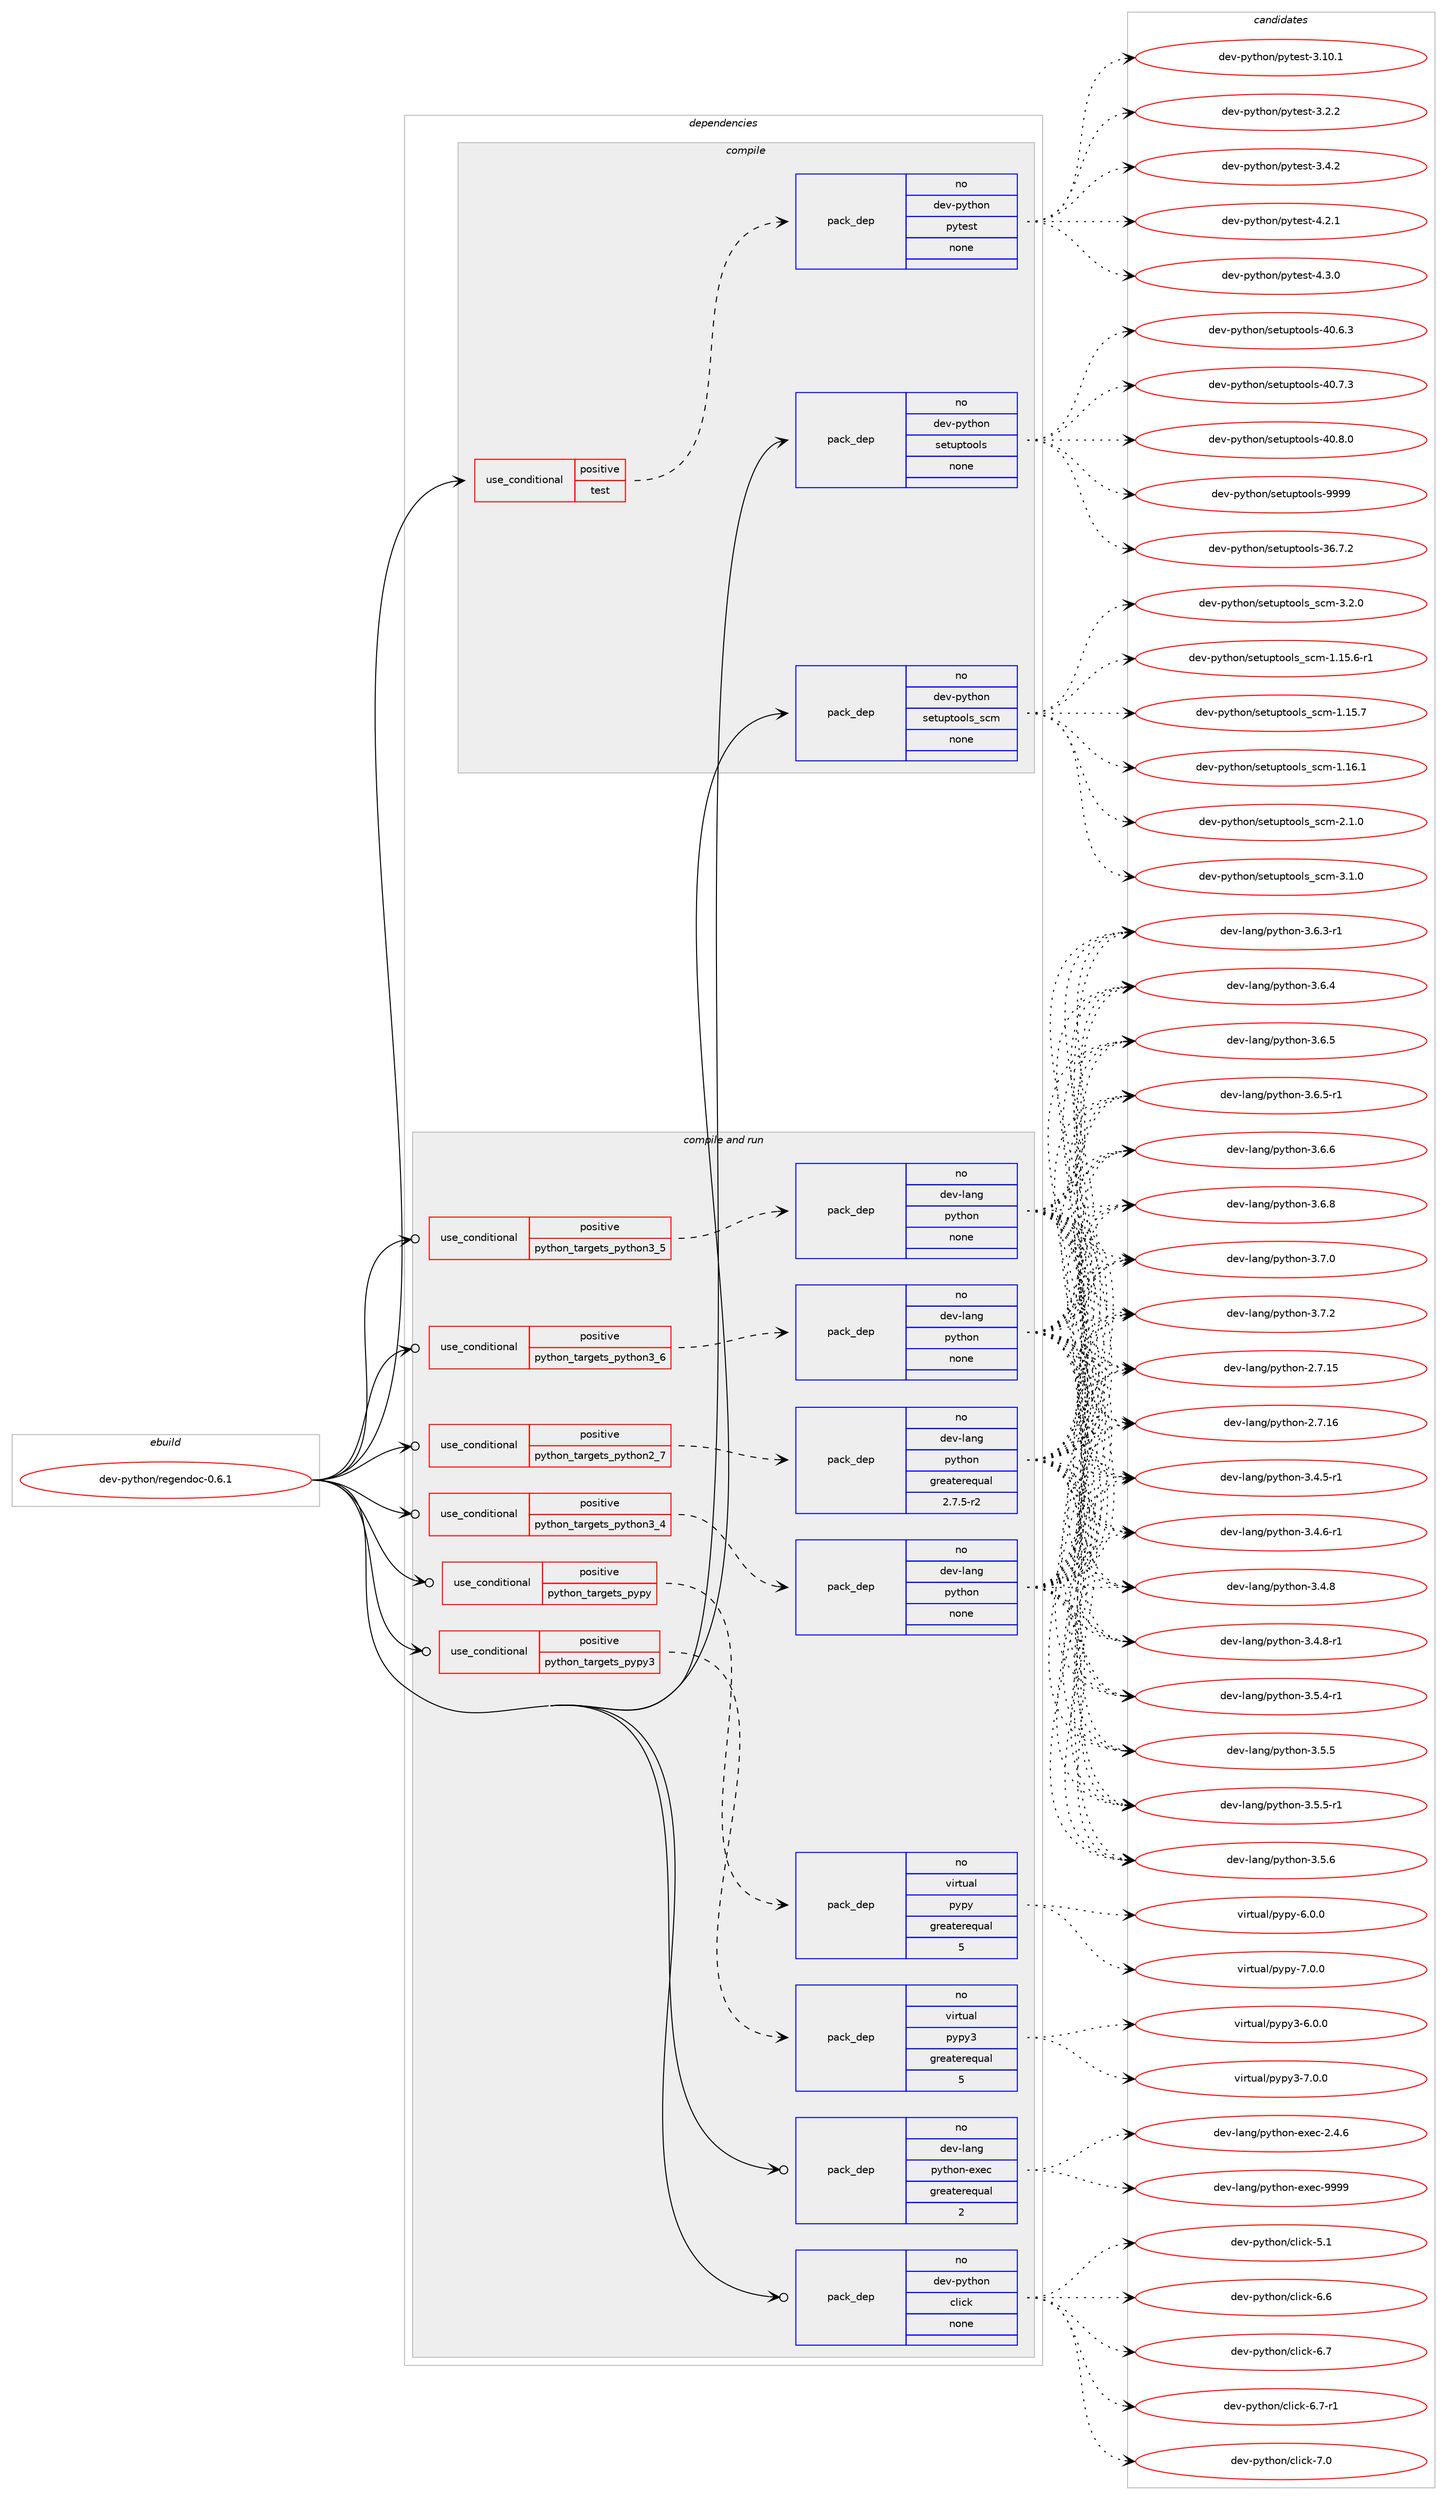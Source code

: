 digraph prolog {

# *************
# Graph options
# *************

newrank=true;
concentrate=true;
compound=true;
graph [rankdir=LR,fontname=Helvetica,fontsize=10,ranksep=1.5];#, ranksep=2.5, nodesep=0.2];
edge  [arrowhead=vee];
node  [fontname=Helvetica,fontsize=10];

# **********
# The ebuild
# **********

subgraph cluster_leftcol {
color=gray;
rank=same;
label=<<i>ebuild</i>>;
id [label="dev-python/regendoc-0.6.1", color=red, width=4, href="../dev-python/regendoc-0.6.1.svg"];
}

# ****************
# The dependencies
# ****************

subgraph cluster_midcol {
color=gray;
label=<<i>dependencies</i>>;
subgraph cluster_compile {
fillcolor="#eeeeee";
style=filled;
label=<<i>compile</i>>;
subgraph cond383686 {
dependency1438625 [label=<<TABLE BORDER="0" CELLBORDER="1" CELLSPACING="0" CELLPADDING="4"><TR><TD ROWSPAN="3" CELLPADDING="10">use_conditional</TD></TR><TR><TD>positive</TD></TR><TR><TD>test</TD></TR></TABLE>>, shape=none, color=red];
subgraph pack1031579 {
dependency1438626 [label=<<TABLE BORDER="0" CELLBORDER="1" CELLSPACING="0" CELLPADDING="4" WIDTH="220"><TR><TD ROWSPAN="6" CELLPADDING="30">pack_dep</TD></TR><TR><TD WIDTH="110">no</TD></TR><TR><TD>dev-python</TD></TR><TR><TD>pytest</TD></TR><TR><TD>none</TD></TR><TR><TD></TD></TR></TABLE>>, shape=none, color=blue];
}
dependency1438625:e -> dependency1438626:w [weight=20,style="dashed",arrowhead="vee"];
}
id:e -> dependency1438625:w [weight=20,style="solid",arrowhead="vee"];
subgraph pack1031580 {
dependency1438627 [label=<<TABLE BORDER="0" CELLBORDER="1" CELLSPACING="0" CELLPADDING="4" WIDTH="220"><TR><TD ROWSPAN="6" CELLPADDING="30">pack_dep</TD></TR><TR><TD WIDTH="110">no</TD></TR><TR><TD>dev-python</TD></TR><TR><TD>setuptools</TD></TR><TR><TD>none</TD></TR><TR><TD></TD></TR></TABLE>>, shape=none, color=blue];
}
id:e -> dependency1438627:w [weight=20,style="solid",arrowhead="vee"];
subgraph pack1031581 {
dependency1438628 [label=<<TABLE BORDER="0" CELLBORDER="1" CELLSPACING="0" CELLPADDING="4" WIDTH="220"><TR><TD ROWSPAN="6" CELLPADDING="30">pack_dep</TD></TR><TR><TD WIDTH="110">no</TD></TR><TR><TD>dev-python</TD></TR><TR><TD>setuptools_scm</TD></TR><TR><TD>none</TD></TR><TR><TD></TD></TR></TABLE>>, shape=none, color=blue];
}
id:e -> dependency1438628:w [weight=20,style="solid",arrowhead="vee"];
}
subgraph cluster_compileandrun {
fillcolor="#eeeeee";
style=filled;
label=<<i>compile and run</i>>;
subgraph cond383687 {
dependency1438629 [label=<<TABLE BORDER="0" CELLBORDER="1" CELLSPACING="0" CELLPADDING="4"><TR><TD ROWSPAN="3" CELLPADDING="10">use_conditional</TD></TR><TR><TD>positive</TD></TR><TR><TD>python_targets_pypy</TD></TR></TABLE>>, shape=none, color=red];
subgraph pack1031582 {
dependency1438630 [label=<<TABLE BORDER="0" CELLBORDER="1" CELLSPACING="0" CELLPADDING="4" WIDTH="220"><TR><TD ROWSPAN="6" CELLPADDING="30">pack_dep</TD></TR><TR><TD WIDTH="110">no</TD></TR><TR><TD>virtual</TD></TR><TR><TD>pypy</TD></TR><TR><TD>greaterequal</TD></TR><TR><TD>5</TD></TR></TABLE>>, shape=none, color=blue];
}
dependency1438629:e -> dependency1438630:w [weight=20,style="dashed",arrowhead="vee"];
}
id:e -> dependency1438629:w [weight=20,style="solid",arrowhead="odotvee"];
subgraph cond383688 {
dependency1438631 [label=<<TABLE BORDER="0" CELLBORDER="1" CELLSPACING="0" CELLPADDING="4"><TR><TD ROWSPAN="3" CELLPADDING="10">use_conditional</TD></TR><TR><TD>positive</TD></TR><TR><TD>python_targets_pypy3</TD></TR></TABLE>>, shape=none, color=red];
subgraph pack1031583 {
dependency1438632 [label=<<TABLE BORDER="0" CELLBORDER="1" CELLSPACING="0" CELLPADDING="4" WIDTH="220"><TR><TD ROWSPAN="6" CELLPADDING="30">pack_dep</TD></TR><TR><TD WIDTH="110">no</TD></TR><TR><TD>virtual</TD></TR><TR><TD>pypy3</TD></TR><TR><TD>greaterequal</TD></TR><TR><TD>5</TD></TR></TABLE>>, shape=none, color=blue];
}
dependency1438631:e -> dependency1438632:w [weight=20,style="dashed",arrowhead="vee"];
}
id:e -> dependency1438631:w [weight=20,style="solid",arrowhead="odotvee"];
subgraph cond383689 {
dependency1438633 [label=<<TABLE BORDER="0" CELLBORDER="1" CELLSPACING="0" CELLPADDING="4"><TR><TD ROWSPAN="3" CELLPADDING="10">use_conditional</TD></TR><TR><TD>positive</TD></TR><TR><TD>python_targets_python2_7</TD></TR></TABLE>>, shape=none, color=red];
subgraph pack1031584 {
dependency1438634 [label=<<TABLE BORDER="0" CELLBORDER="1" CELLSPACING="0" CELLPADDING="4" WIDTH="220"><TR><TD ROWSPAN="6" CELLPADDING="30">pack_dep</TD></TR><TR><TD WIDTH="110">no</TD></TR><TR><TD>dev-lang</TD></TR><TR><TD>python</TD></TR><TR><TD>greaterequal</TD></TR><TR><TD>2.7.5-r2</TD></TR></TABLE>>, shape=none, color=blue];
}
dependency1438633:e -> dependency1438634:w [weight=20,style="dashed",arrowhead="vee"];
}
id:e -> dependency1438633:w [weight=20,style="solid",arrowhead="odotvee"];
subgraph cond383690 {
dependency1438635 [label=<<TABLE BORDER="0" CELLBORDER="1" CELLSPACING="0" CELLPADDING="4"><TR><TD ROWSPAN="3" CELLPADDING="10">use_conditional</TD></TR><TR><TD>positive</TD></TR><TR><TD>python_targets_python3_4</TD></TR></TABLE>>, shape=none, color=red];
subgraph pack1031585 {
dependency1438636 [label=<<TABLE BORDER="0" CELLBORDER="1" CELLSPACING="0" CELLPADDING="4" WIDTH="220"><TR><TD ROWSPAN="6" CELLPADDING="30">pack_dep</TD></TR><TR><TD WIDTH="110">no</TD></TR><TR><TD>dev-lang</TD></TR><TR><TD>python</TD></TR><TR><TD>none</TD></TR><TR><TD></TD></TR></TABLE>>, shape=none, color=blue];
}
dependency1438635:e -> dependency1438636:w [weight=20,style="dashed",arrowhead="vee"];
}
id:e -> dependency1438635:w [weight=20,style="solid",arrowhead="odotvee"];
subgraph cond383691 {
dependency1438637 [label=<<TABLE BORDER="0" CELLBORDER="1" CELLSPACING="0" CELLPADDING="4"><TR><TD ROWSPAN="3" CELLPADDING="10">use_conditional</TD></TR><TR><TD>positive</TD></TR><TR><TD>python_targets_python3_5</TD></TR></TABLE>>, shape=none, color=red];
subgraph pack1031586 {
dependency1438638 [label=<<TABLE BORDER="0" CELLBORDER="1" CELLSPACING="0" CELLPADDING="4" WIDTH="220"><TR><TD ROWSPAN="6" CELLPADDING="30">pack_dep</TD></TR><TR><TD WIDTH="110">no</TD></TR><TR><TD>dev-lang</TD></TR><TR><TD>python</TD></TR><TR><TD>none</TD></TR><TR><TD></TD></TR></TABLE>>, shape=none, color=blue];
}
dependency1438637:e -> dependency1438638:w [weight=20,style="dashed",arrowhead="vee"];
}
id:e -> dependency1438637:w [weight=20,style="solid",arrowhead="odotvee"];
subgraph cond383692 {
dependency1438639 [label=<<TABLE BORDER="0" CELLBORDER="1" CELLSPACING="0" CELLPADDING="4"><TR><TD ROWSPAN="3" CELLPADDING="10">use_conditional</TD></TR><TR><TD>positive</TD></TR><TR><TD>python_targets_python3_6</TD></TR></TABLE>>, shape=none, color=red];
subgraph pack1031587 {
dependency1438640 [label=<<TABLE BORDER="0" CELLBORDER="1" CELLSPACING="0" CELLPADDING="4" WIDTH="220"><TR><TD ROWSPAN="6" CELLPADDING="30">pack_dep</TD></TR><TR><TD WIDTH="110">no</TD></TR><TR><TD>dev-lang</TD></TR><TR><TD>python</TD></TR><TR><TD>none</TD></TR><TR><TD></TD></TR></TABLE>>, shape=none, color=blue];
}
dependency1438639:e -> dependency1438640:w [weight=20,style="dashed",arrowhead="vee"];
}
id:e -> dependency1438639:w [weight=20,style="solid",arrowhead="odotvee"];
subgraph pack1031588 {
dependency1438641 [label=<<TABLE BORDER="0" CELLBORDER="1" CELLSPACING="0" CELLPADDING="4" WIDTH="220"><TR><TD ROWSPAN="6" CELLPADDING="30">pack_dep</TD></TR><TR><TD WIDTH="110">no</TD></TR><TR><TD>dev-lang</TD></TR><TR><TD>python-exec</TD></TR><TR><TD>greaterequal</TD></TR><TR><TD>2</TD></TR></TABLE>>, shape=none, color=blue];
}
id:e -> dependency1438641:w [weight=20,style="solid",arrowhead="odotvee"];
subgraph pack1031589 {
dependency1438642 [label=<<TABLE BORDER="0" CELLBORDER="1" CELLSPACING="0" CELLPADDING="4" WIDTH="220"><TR><TD ROWSPAN="6" CELLPADDING="30">pack_dep</TD></TR><TR><TD WIDTH="110">no</TD></TR><TR><TD>dev-python</TD></TR><TR><TD>click</TD></TR><TR><TD>none</TD></TR><TR><TD></TD></TR></TABLE>>, shape=none, color=blue];
}
id:e -> dependency1438642:w [weight=20,style="solid",arrowhead="odotvee"];
}
subgraph cluster_run {
fillcolor="#eeeeee";
style=filled;
label=<<i>run</i>>;
}
}

# **************
# The candidates
# **************

subgraph cluster_choices {
rank=same;
color=gray;
label=<<i>candidates</i>>;

subgraph choice1031579 {
color=black;
nodesep=1;
choice100101118451121211161041111104711212111610111511645514649484649 [label="dev-python/pytest-3.10.1", color=red, width=4,href="../dev-python/pytest-3.10.1.svg"];
choice1001011184511212111610411111047112121116101115116455146504650 [label="dev-python/pytest-3.2.2", color=red, width=4,href="../dev-python/pytest-3.2.2.svg"];
choice1001011184511212111610411111047112121116101115116455146524650 [label="dev-python/pytest-3.4.2", color=red, width=4,href="../dev-python/pytest-3.4.2.svg"];
choice1001011184511212111610411111047112121116101115116455246504649 [label="dev-python/pytest-4.2.1", color=red, width=4,href="../dev-python/pytest-4.2.1.svg"];
choice1001011184511212111610411111047112121116101115116455246514648 [label="dev-python/pytest-4.3.0", color=red, width=4,href="../dev-python/pytest-4.3.0.svg"];
dependency1438626:e -> choice100101118451121211161041111104711212111610111511645514649484649:w [style=dotted,weight="100"];
dependency1438626:e -> choice1001011184511212111610411111047112121116101115116455146504650:w [style=dotted,weight="100"];
dependency1438626:e -> choice1001011184511212111610411111047112121116101115116455146524650:w [style=dotted,weight="100"];
dependency1438626:e -> choice1001011184511212111610411111047112121116101115116455246504649:w [style=dotted,weight="100"];
dependency1438626:e -> choice1001011184511212111610411111047112121116101115116455246514648:w [style=dotted,weight="100"];
}
subgraph choice1031580 {
color=black;
nodesep=1;
choice100101118451121211161041111104711510111611711211611111110811545515446554650 [label="dev-python/setuptools-36.7.2", color=red, width=4,href="../dev-python/setuptools-36.7.2.svg"];
choice100101118451121211161041111104711510111611711211611111110811545524846544651 [label="dev-python/setuptools-40.6.3", color=red, width=4,href="../dev-python/setuptools-40.6.3.svg"];
choice100101118451121211161041111104711510111611711211611111110811545524846554651 [label="dev-python/setuptools-40.7.3", color=red, width=4,href="../dev-python/setuptools-40.7.3.svg"];
choice100101118451121211161041111104711510111611711211611111110811545524846564648 [label="dev-python/setuptools-40.8.0", color=red, width=4,href="../dev-python/setuptools-40.8.0.svg"];
choice10010111845112121116104111110471151011161171121161111111081154557575757 [label="dev-python/setuptools-9999", color=red, width=4,href="../dev-python/setuptools-9999.svg"];
dependency1438627:e -> choice100101118451121211161041111104711510111611711211611111110811545515446554650:w [style=dotted,weight="100"];
dependency1438627:e -> choice100101118451121211161041111104711510111611711211611111110811545524846544651:w [style=dotted,weight="100"];
dependency1438627:e -> choice100101118451121211161041111104711510111611711211611111110811545524846554651:w [style=dotted,weight="100"];
dependency1438627:e -> choice100101118451121211161041111104711510111611711211611111110811545524846564648:w [style=dotted,weight="100"];
dependency1438627:e -> choice10010111845112121116104111110471151011161171121161111111081154557575757:w [style=dotted,weight="100"];
}
subgraph choice1031581 {
color=black;
nodesep=1;
choice10010111845112121116104111110471151011161171121161111111081159511599109454946495346544511449 [label="dev-python/setuptools_scm-1.15.6-r1", color=red, width=4,href="../dev-python/setuptools_scm-1.15.6-r1.svg"];
choice1001011184511212111610411111047115101116117112116111111108115951159910945494649534655 [label="dev-python/setuptools_scm-1.15.7", color=red, width=4,href="../dev-python/setuptools_scm-1.15.7.svg"];
choice1001011184511212111610411111047115101116117112116111111108115951159910945494649544649 [label="dev-python/setuptools_scm-1.16.1", color=red, width=4,href="../dev-python/setuptools_scm-1.16.1.svg"];
choice10010111845112121116104111110471151011161171121161111111081159511599109455046494648 [label="dev-python/setuptools_scm-2.1.0", color=red, width=4,href="../dev-python/setuptools_scm-2.1.0.svg"];
choice10010111845112121116104111110471151011161171121161111111081159511599109455146494648 [label="dev-python/setuptools_scm-3.1.0", color=red, width=4,href="../dev-python/setuptools_scm-3.1.0.svg"];
choice10010111845112121116104111110471151011161171121161111111081159511599109455146504648 [label="dev-python/setuptools_scm-3.2.0", color=red, width=4,href="../dev-python/setuptools_scm-3.2.0.svg"];
dependency1438628:e -> choice10010111845112121116104111110471151011161171121161111111081159511599109454946495346544511449:w [style=dotted,weight="100"];
dependency1438628:e -> choice1001011184511212111610411111047115101116117112116111111108115951159910945494649534655:w [style=dotted,weight="100"];
dependency1438628:e -> choice1001011184511212111610411111047115101116117112116111111108115951159910945494649544649:w [style=dotted,weight="100"];
dependency1438628:e -> choice10010111845112121116104111110471151011161171121161111111081159511599109455046494648:w [style=dotted,weight="100"];
dependency1438628:e -> choice10010111845112121116104111110471151011161171121161111111081159511599109455146494648:w [style=dotted,weight="100"];
dependency1438628:e -> choice10010111845112121116104111110471151011161171121161111111081159511599109455146504648:w [style=dotted,weight="100"];
}
subgraph choice1031582 {
color=black;
nodesep=1;
choice1181051141161179710847112121112121455446484648 [label="virtual/pypy-6.0.0", color=red, width=4,href="../virtual/pypy-6.0.0.svg"];
choice1181051141161179710847112121112121455546484648 [label="virtual/pypy-7.0.0", color=red, width=4,href="../virtual/pypy-7.0.0.svg"];
dependency1438630:e -> choice1181051141161179710847112121112121455446484648:w [style=dotted,weight="100"];
dependency1438630:e -> choice1181051141161179710847112121112121455546484648:w [style=dotted,weight="100"];
}
subgraph choice1031583 {
color=black;
nodesep=1;
choice118105114116117971084711212111212151455446484648 [label="virtual/pypy3-6.0.0", color=red, width=4,href="../virtual/pypy3-6.0.0.svg"];
choice118105114116117971084711212111212151455546484648 [label="virtual/pypy3-7.0.0", color=red, width=4,href="../virtual/pypy3-7.0.0.svg"];
dependency1438632:e -> choice118105114116117971084711212111212151455446484648:w [style=dotted,weight="100"];
dependency1438632:e -> choice118105114116117971084711212111212151455546484648:w [style=dotted,weight="100"];
}
subgraph choice1031584 {
color=black;
nodesep=1;
choice10010111845108971101034711212111610411111045504655464953 [label="dev-lang/python-2.7.15", color=red, width=4,href="../dev-lang/python-2.7.15.svg"];
choice10010111845108971101034711212111610411111045504655464954 [label="dev-lang/python-2.7.16", color=red, width=4,href="../dev-lang/python-2.7.16.svg"];
choice1001011184510897110103471121211161041111104551465246534511449 [label="dev-lang/python-3.4.5-r1", color=red, width=4,href="../dev-lang/python-3.4.5-r1.svg"];
choice1001011184510897110103471121211161041111104551465246544511449 [label="dev-lang/python-3.4.6-r1", color=red, width=4,href="../dev-lang/python-3.4.6-r1.svg"];
choice100101118451089711010347112121116104111110455146524656 [label="dev-lang/python-3.4.8", color=red, width=4,href="../dev-lang/python-3.4.8.svg"];
choice1001011184510897110103471121211161041111104551465246564511449 [label="dev-lang/python-3.4.8-r1", color=red, width=4,href="../dev-lang/python-3.4.8-r1.svg"];
choice1001011184510897110103471121211161041111104551465346524511449 [label="dev-lang/python-3.5.4-r1", color=red, width=4,href="../dev-lang/python-3.5.4-r1.svg"];
choice100101118451089711010347112121116104111110455146534653 [label="dev-lang/python-3.5.5", color=red, width=4,href="../dev-lang/python-3.5.5.svg"];
choice1001011184510897110103471121211161041111104551465346534511449 [label="dev-lang/python-3.5.5-r1", color=red, width=4,href="../dev-lang/python-3.5.5-r1.svg"];
choice100101118451089711010347112121116104111110455146534654 [label="dev-lang/python-3.5.6", color=red, width=4,href="../dev-lang/python-3.5.6.svg"];
choice1001011184510897110103471121211161041111104551465446514511449 [label="dev-lang/python-3.6.3-r1", color=red, width=4,href="../dev-lang/python-3.6.3-r1.svg"];
choice100101118451089711010347112121116104111110455146544652 [label="dev-lang/python-3.6.4", color=red, width=4,href="../dev-lang/python-3.6.4.svg"];
choice100101118451089711010347112121116104111110455146544653 [label="dev-lang/python-3.6.5", color=red, width=4,href="../dev-lang/python-3.6.5.svg"];
choice1001011184510897110103471121211161041111104551465446534511449 [label="dev-lang/python-3.6.5-r1", color=red, width=4,href="../dev-lang/python-3.6.5-r1.svg"];
choice100101118451089711010347112121116104111110455146544654 [label="dev-lang/python-3.6.6", color=red, width=4,href="../dev-lang/python-3.6.6.svg"];
choice100101118451089711010347112121116104111110455146544656 [label="dev-lang/python-3.6.8", color=red, width=4,href="../dev-lang/python-3.6.8.svg"];
choice100101118451089711010347112121116104111110455146554648 [label="dev-lang/python-3.7.0", color=red, width=4,href="../dev-lang/python-3.7.0.svg"];
choice100101118451089711010347112121116104111110455146554650 [label="dev-lang/python-3.7.2", color=red, width=4,href="../dev-lang/python-3.7.2.svg"];
dependency1438634:e -> choice10010111845108971101034711212111610411111045504655464953:w [style=dotted,weight="100"];
dependency1438634:e -> choice10010111845108971101034711212111610411111045504655464954:w [style=dotted,weight="100"];
dependency1438634:e -> choice1001011184510897110103471121211161041111104551465246534511449:w [style=dotted,weight="100"];
dependency1438634:e -> choice1001011184510897110103471121211161041111104551465246544511449:w [style=dotted,weight="100"];
dependency1438634:e -> choice100101118451089711010347112121116104111110455146524656:w [style=dotted,weight="100"];
dependency1438634:e -> choice1001011184510897110103471121211161041111104551465246564511449:w [style=dotted,weight="100"];
dependency1438634:e -> choice1001011184510897110103471121211161041111104551465346524511449:w [style=dotted,weight="100"];
dependency1438634:e -> choice100101118451089711010347112121116104111110455146534653:w [style=dotted,weight="100"];
dependency1438634:e -> choice1001011184510897110103471121211161041111104551465346534511449:w [style=dotted,weight="100"];
dependency1438634:e -> choice100101118451089711010347112121116104111110455146534654:w [style=dotted,weight="100"];
dependency1438634:e -> choice1001011184510897110103471121211161041111104551465446514511449:w [style=dotted,weight="100"];
dependency1438634:e -> choice100101118451089711010347112121116104111110455146544652:w [style=dotted,weight="100"];
dependency1438634:e -> choice100101118451089711010347112121116104111110455146544653:w [style=dotted,weight="100"];
dependency1438634:e -> choice1001011184510897110103471121211161041111104551465446534511449:w [style=dotted,weight="100"];
dependency1438634:e -> choice100101118451089711010347112121116104111110455146544654:w [style=dotted,weight="100"];
dependency1438634:e -> choice100101118451089711010347112121116104111110455146544656:w [style=dotted,weight="100"];
dependency1438634:e -> choice100101118451089711010347112121116104111110455146554648:w [style=dotted,weight="100"];
dependency1438634:e -> choice100101118451089711010347112121116104111110455146554650:w [style=dotted,weight="100"];
}
subgraph choice1031585 {
color=black;
nodesep=1;
choice10010111845108971101034711212111610411111045504655464953 [label="dev-lang/python-2.7.15", color=red, width=4,href="../dev-lang/python-2.7.15.svg"];
choice10010111845108971101034711212111610411111045504655464954 [label="dev-lang/python-2.7.16", color=red, width=4,href="../dev-lang/python-2.7.16.svg"];
choice1001011184510897110103471121211161041111104551465246534511449 [label="dev-lang/python-3.4.5-r1", color=red, width=4,href="../dev-lang/python-3.4.5-r1.svg"];
choice1001011184510897110103471121211161041111104551465246544511449 [label="dev-lang/python-3.4.6-r1", color=red, width=4,href="../dev-lang/python-3.4.6-r1.svg"];
choice100101118451089711010347112121116104111110455146524656 [label="dev-lang/python-3.4.8", color=red, width=4,href="../dev-lang/python-3.4.8.svg"];
choice1001011184510897110103471121211161041111104551465246564511449 [label="dev-lang/python-3.4.8-r1", color=red, width=4,href="../dev-lang/python-3.4.8-r1.svg"];
choice1001011184510897110103471121211161041111104551465346524511449 [label="dev-lang/python-3.5.4-r1", color=red, width=4,href="../dev-lang/python-3.5.4-r1.svg"];
choice100101118451089711010347112121116104111110455146534653 [label="dev-lang/python-3.5.5", color=red, width=4,href="../dev-lang/python-3.5.5.svg"];
choice1001011184510897110103471121211161041111104551465346534511449 [label="dev-lang/python-3.5.5-r1", color=red, width=4,href="../dev-lang/python-3.5.5-r1.svg"];
choice100101118451089711010347112121116104111110455146534654 [label="dev-lang/python-3.5.6", color=red, width=4,href="../dev-lang/python-3.5.6.svg"];
choice1001011184510897110103471121211161041111104551465446514511449 [label="dev-lang/python-3.6.3-r1", color=red, width=4,href="../dev-lang/python-3.6.3-r1.svg"];
choice100101118451089711010347112121116104111110455146544652 [label="dev-lang/python-3.6.4", color=red, width=4,href="../dev-lang/python-3.6.4.svg"];
choice100101118451089711010347112121116104111110455146544653 [label="dev-lang/python-3.6.5", color=red, width=4,href="../dev-lang/python-3.6.5.svg"];
choice1001011184510897110103471121211161041111104551465446534511449 [label="dev-lang/python-3.6.5-r1", color=red, width=4,href="../dev-lang/python-3.6.5-r1.svg"];
choice100101118451089711010347112121116104111110455146544654 [label="dev-lang/python-3.6.6", color=red, width=4,href="../dev-lang/python-3.6.6.svg"];
choice100101118451089711010347112121116104111110455146544656 [label="dev-lang/python-3.6.8", color=red, width=4,href="../dev-lang/python-3.6.8.svg"];
choice100101118451089711010347112121116104111110455146554648 [label="dev-lang/python-3.7.0", color=red, width=4,href="../dev-lang/python-3.7.0.svg"];
choice100101118451089711010347112121116104111110455146554650 [label="dev-lang/python-3.7.2", color=red, width=4,href="../dev-lang/python-3.7.2.svg"];
dependency1438636:e -> choice10010111845108971101034711212111610411111045504655464953:w [style=dotted,weight="100"];
dependency1438636:e -> choice10010111845108971101034711212111610411111045504655464954:w [style=dotted,weight="100"];
dependency1438636:e -> choice1001011184510897110103471121211161041111104551465246534511449:w [style=dotted,weight="100"];
dependency1438636:e -> choice1001011184510897110103471121211161041111104551465246544511449:w [style=dotted,weight="100"];
dependency1438636:e -> choice100101118451089711010347112121116104111110455146524656:w [style=dotted,weight="100"];
dependency1438636:e -> choice1001011184510897110103471121211161041111104551465246564511449:w [style=dotted,weight="100"];
dependency1438636:e -> choice1001011184510897110103471121211161041111104551465346524511449:w [style=dotted,weight="100"];
dependency1438636:e -> choice100101118451089711010347112121116104111110455146534653:w [style=dotted,weight="100"];
dependency1438636:e -> choice1001011184510897110103471121211161041111104551465346534511449:w [style=dotted,weight="100"];
dependency1438636:e -> choice100101118451089711010347112121116104111110455146534654:w [style=dotted,weight="100"];
dependency1438636:e -> choice1001011184510897110103471121211161041111104551465446514511449:w [style=dotted,weight="100"];
dependency1438636:e -> choice100101118451089711010347112121116104111110455146544652:w [style=dotted,weight="100"];
dependency1438636:e -> choice100101118451089711010347112121116104111110455146544653:w [style=dotted,weight="100"];
dependency1438636:e -> choice1001011184510897110103471121211161041111104551465446534511449:w [style=dotted,weight="100"];
dependency1438636:e -> choice100101118451089711010347112121116104111110455146544654:w [style=dotted,weight="100"];
dependency1438636:e -> choice100101118451089711010347112121116104111110455146544656:w [style=dotted,weight="100"];
dependency1438636:e -> choice100101118451089711010347112121116104111110455146554648:w [style=dotted,weight="100"];
dependency1438636:e -> choice100101118451089711010347112121116104111110455146554650:w [style=dotted,weight="100"];
}
subgraph choice1031586 {
color=black;
nodesep=1;
choice10010111845108971101034711212111610411111045504655464953 [label="dev-lang/python-2.7.15", color=red, width=4,href="../dev-lang/python-2.7.15.svg"];
choice10010111845108971101034711212111610411111045504655464954 [label="dev-lang/python-2.7.16", color=red, width=4,href="../dev-lang/python-2.7.16.svg"];
choice1001011184510897110103471121211161041111104551465246534511449 [label="dev-lang/python-3.4.5-r1", color=red, width=4,href="../dev-lang/python-3.4.5-r1.svg"];
choice1001011184510897110103471121211161041111104551465246544511449 [label="dev-lang/python-3.4.6-r1", color=red, width=4,href="../dev-lang/python-3.4.6-r1.svg"];
choice100101118451089711010347112121116104111110455146524656 [label="dev-lang/python-3.4.8", color=red, width=4,href="../dev-lang/python-3.4.8.svg"];
choice1001011184510897110103471121211161041111104551465246564511449 [label="dev-lang/python-3.4.8-r1", color=red, width=4,href="../dev-lang/python-3.4.8-r1.svg"];
choice1001011184510897110103471121211161041111104551465346524511449 [label="dev-lang/python-3.5.4-r1", color=red, width=4,href="../dev-lang/python-3.5.4-r1.svg"];
choice100101118451089711010347112121116104111110455146534653 [label="dev-lang/python-3.5.5", color=red, width=4,href="../dev-lang/python-3.5.5.svg"];
choice1001011184510897110103471121211161041111104551465346534511449 [label="dev-lang/python-3.5.5-r1", color=red, width=4,href="../dev-lang/python-3.5.5-r1.svg"];
choice100101118451089711010347112121116104111110455146534654 [label="dev-lang/python-3.5.6", color=red, width=4,href="../dev-lang/python-3.5.6.svg"];
choice1001011184510897110103471121211161041111104551465446514511449 [label="dev-lang/python-3.6.3-r1", color=red, width=4,href="../dev-lang/python-3.6.3-r1.svg"];
choice100101118451089711010347112121116104111110455146544652 [label="dev-lang/python-3.6.4", color=red, width=4,href="../dev-lang/python-3.6.4.svg"];
choice100101118451089711010347112121116104111110455146544653 [label="dev-lang/python-3.6.5", color=red, width=4,href="../dev-lang/python-3.6.5.svg"];
choice1001011184510897110103471121211161041111104551465446534511449 [label="dev-lang/python-3.6.5-r1", color=red, width=4,href="../dev-lang/python-3.6.5-r1.svg"];
choice100101118451089711010347112121116104111110455146544654 [label="dev-lang/python-3.6.6", color=red, width=4,href="../dev-lang/python-3.6.6.svg"];
choice100101118451089711010347112121116104111110455146544656 [label="dev-lang/python-3.6.8", color=red, width=4,href="../dev-lang/python-3.6.8.svg"];
choice100101118451089711010347112121116104111110455146554648 [label="dev-lang/python-3.7.0", color=red, width=4,href="../dev-lang/python-3.7.0.svg"];
choice100101118451089711010347112121116104111110455146554650 [label="dev-lang/python-3.7.2", color=red, width=4,href="../dev-lang/python-3.7.2.svg"];
dependency1438638:e -> choice10010111845108971101034711212111610411111045504655464953:w [style=dotted,weight="100"];
dependency1438638:e -> choice10010111845108971101034711212111610411111045504655464954:w [style=dotted,weight="100"];
dependency1438638:e -> choice1001011184510897110103471121211161041111104551465246534511449:w [style=dotted,weight="100"];
dependency1438638:e -> choice1001011184510897110103471121211161041111104551465246544511449:w [style=dotted,weight="100"];
dependency1438638:e -> choice100101118451089711010347112121116104111110455146524656:w [style=dotted,weight="100"];
dependency1438638:e -> choice1001011184510897110103471121211161041111104551465246564511449:w [style=dotted,weight="100"];
dependency1438638:e -> choice1001011184510897110103471121211161041111104551465346524511449:w [style=dotted,weight="100"];
dependency1438638:e -> choice100101118451089711010347112121116104111110455146534653:w [style=dotted,weight="100"];
dependency1438638:e -> choice1001011184510897110103471121211161041111104551465346534511449:w [style=dotted,weight="100"];
dependency1438638:e -> choice100101118451089711010347112121116104111110455146534654:w [style=dotted,weight="100"];
dependency1438638:e -> choice1001011184510897110103471121211161041111104551465446514511449:w [style=dotted,weight="100"];
dependency1438638:e -> choice100101118451089711010347112121116104111110455146544652:w [style=dotted,weight="100"];
dependency1438638:e -> choice100101118451089711010347112121116104111110455146544653:w [style=dotted,weight="100"];
dependency1438638:e -> choice1001011184510897110103471121211161041111104551465446534511449:w [style=dotted,weight="100"];
dependency1438638:e -> choice100101118451089711010347112121116104111110455146544654:w [style=dotted,weight="100"];
dependency1438638:e -> choice100101118451089711010347112121116104111110455146544656:w [style=dotted,weight="100"];
dependency1438638:e -> choice100101118451089711010347112121116104111110455146554648:w [style=dotted,weight="100"];
dependency1438638:e -> choice100101118451089711010347112121116104111110455146554650:w [style=dotted,weight="100"];
}
subgraph choice1031587 {
color=black;
nodesep=1;
choice10010111845108971101034711212111610411111045504655464953 [label="dev-lang/python-2.7.15", color=red, width=4,href="../dev-lang/python-2.7.15.svg"];
choice10010111845108971101034711212111610411111045504655464954 [label="dev-lang/python-2.7.16", color=red, width=4,href="../dev-lang/python-2.7.16.svg"];
choice1001011184510897110103471121211161041111104551465246534511449 [label="dev-lang/python-3.4.5-r1", color=red, width=4,href="../dev-lang/python-3.4.5-r1.svg"];
choice1001011184510897110103471121211161041111104551465246544511449 [label="dev-lang/python-3.4.6-r1", color=red, width=4,href="../dev-lang/python-3.4.6-r1.svg"];
choice100101118451089711010347112121116104111110455146524656 [label="dev-lang/python-3.4.8", color=red, width=4,href="../dev-lang/python-3.4.8.svg"];
choice1001011184510897110103471121211161041111104551465246564511449 [label="dev-lang/python-3.4.8-r1", color=red, width=4,href="../dev-lang/python-3.4.8-r1.svg"];
choice1001011184510897110103471121211161041111104551465346524511449 [label="dev-lang/python-3.5.4-r1", color=red, width=4,href="../dev-lang/python-3.5.4-r1.svg"];
choice100101118451089711010347112121116104111110455146534653 [label="dev-lang/python-3.5.5", color=red, width=4,href="../dev-lang/python-3.5.5.svg"];
choice1001011184510897110103471121211161041111104551465346534511449 [label="dev-lang/python-3.5.5-r1", color=red, width=4,href="../dev-lang/python-3.5.5-r1.svg"];
choice100101118451089711010347112121116104111110455146534654 [label="dev-lang/python-3.5.6", color=red, width=4,href="../dev-lang/python-3.5.6.svg"];
choice1001011184510897110103471121211161041111104551465446514511449 [label="dev-lang/python-3.6.3-r1", color=red, width=4,href="../dev-lang/python-3.6.3-r1.svg"];
choice100101118451089711010347112121116104111110455146544652 [label="dev-lang/python-3.6.4", color=red, width=4,href="../dev-lang/python-3.6.4.svg"];
choice100101118451089711010347112121116104111110455146544653 [label="dev-lang/python-3.6.5", color=red, width=4,href="../dev-lang/python-3.6.5.svg"];
choice1001011184510897110103471121211161041111104551465446534511449 [label="dev-lang/python-3.6.5-r1", color=red, width=4,href="../dev-lang/python-3.6.5-r1.svg"];
choice100101118451089711010347112121116104111110455146544654 [label="dev-lang/python-3.6.6", color=red, width=4,href="../dev-lang/python-3.6.6.svg"];
choice100101118451089711010347112121116104111110455146544656 [label="dev-lang/python-3.6.8", color=red, width=4,href="../dev-lang/python-3.6.8.svg"];
choice100101118451089711010347112121116104111110455146554648 [label="dev-lang/python-3.7.0", color=red, width=4,href="../dev-lang/python-3.7.0.svg"];
choice100101118451089711010347112121116104111110455146554650 [label="dev-lang/python-3.7.2", color=red, width=4,href="../dev-lang/python-3.7.2.svg"];
dependency1438640:e -> choice10010111845108971101034711212111610411111045504655464953:w [style=dotted,weight="100"];
dependency1438640:e -> choice10010111845108971101034711212111610411111045504655464954:w [style=dotted,weight="100"];
dependency1438640:e -> choice1001011184510897110103471121211161041111104551465246534511449:w [style=dotted,weight="100"];
dependency1438640:e -> choice1001011184510897110103471121211161041111104551465246544511449:w [style=dotted,weight="100"];
dependency1438640:e -> choice100101118451089711010347112121116104111110455146524656:w [style=dotted,weight="100"];
dependency1438640:e -> choice1001011184510897110103471121211161041111104551465246564511449:w [style=dotted,weight="100"];
dependency1438640:e -> choice1001011184510897110103471121211161041111104551465346524511449:w [style=dotted,weight="100"];
dependency1438640:e -> choice100101118451089711010347112121116104111110455146534653:w [style=dotted,weight="100"];
dependency1438640:e -> choice1001011184510897110103471121211161041111104551465346534511449:w [style=dotted,weight="100"];
dependency1438640:e -> choice100101118451089711010347112121116104111110455146534654:w [style=dotted,weight="100"];
dependency1438640:e -> choice1001011184510897110103471121211161041111104551465446514511449:w [style=dotted,weight="100"];
dependency1438640:e -> choice100101118451089711010347112121116104111110455146544652:w [style=dotted,weight="100"];
dependency1438640:e -> choice100101118451089711010347112121116104111110455146544653:w [style=dotted,weight="100"];
dependency1438640:e -> choice1001011184510897110103471121211161041111104551465446534511449:w [style=dotted,weight="100"];
dependency1438640:e -> choice100101118451089711010347112121116104111110455146544654:w [style=dotted,weight="100"];
dependency1438640:e -> choice100101118451089711010347112121116104111110455146544656:w [style=dotted,weight="100"];
dependency1438640:e -> choice100101118451089711010347112121116104111110455146554648:w [style=dotted,weight="100"];
dependency1438640:e -> choice100101118451089711010347112121116104111110455146554650:w [style=dotted,weight="100"];
}
subgraph choice1031588 {
color=black;
nodesep=1;
choice1001011184510897110103471121211161041111104510112010199455046524654 [label="dev-lang/python-exec-2.4.6", color=red, width=4,href="../dev-lang/python-exec-2.4.6.svg"];
choice10010111845108971101034711212111610411111045101120101994557575757 [label="dev-lang/python-exec-9999", color=red, width=4,href="../dev-lang/python-exec-9999.svg"];
dependency1438641:e -> choice1001011184510897110103471121211161041111104510112010199455046524654:w [style=dotted,weight="100"];
dependency1438641:e -> choice10010111845108971101034711212111610411111045101120101994557575757:w [style=dotted,weight="100"];
}
subgraph choice1031589 {
color=black;
nodesep=1;
choice1001011184511212111610411111047991081059910745534649 [label="dev-python/click-5.1", color=red, width=4,href="../dev-python/click-5.1.svg"];
choice1001011184511212111610411111047991081059910745544654 [label="dev-python/click-6.6", color=red, width=4,href="../dev-python/click-6.6.svg"];
choice1001011184511212111610411111047991081059910745544655 [label="dev-python/click-6.7", color=red, width=4,href="../dev-python/click-6.7.svg"];
choice10010111845112121116104111110479910810599107455446554511449 [label="dev-python/click-6.7-r1", color=red, width=4,href="../dev-python/click-6.7-r1.svg"];
choice1001011184511212111610411111047991081059910745554648 [label="dev-python/click-7.0", color=red, width=4,href="../dev-python/click-7.0.svg"];
dependency1438642:e -> choice1001011184511212111610411111047991081059910745534649:w [style=dotted,weight="100"];
dependency1438642:e -> choice1001011184511212111610411111047991081059910745544654:w [style=dotted,weight="100"];
dependency1438642:e -> choice1001011184511212111610411111047991081059910745544655:w [style=dotted,weight="100"];
dependency1438642:e -> choice10010111845112121116104111110479910810599107455446554511449:w [style=dotted,weight="100"];
dependency1438642:e -> choice1001011184511212111610411111047991081059910745554648:w [style=dotted,weight="100"];
}
}

}
